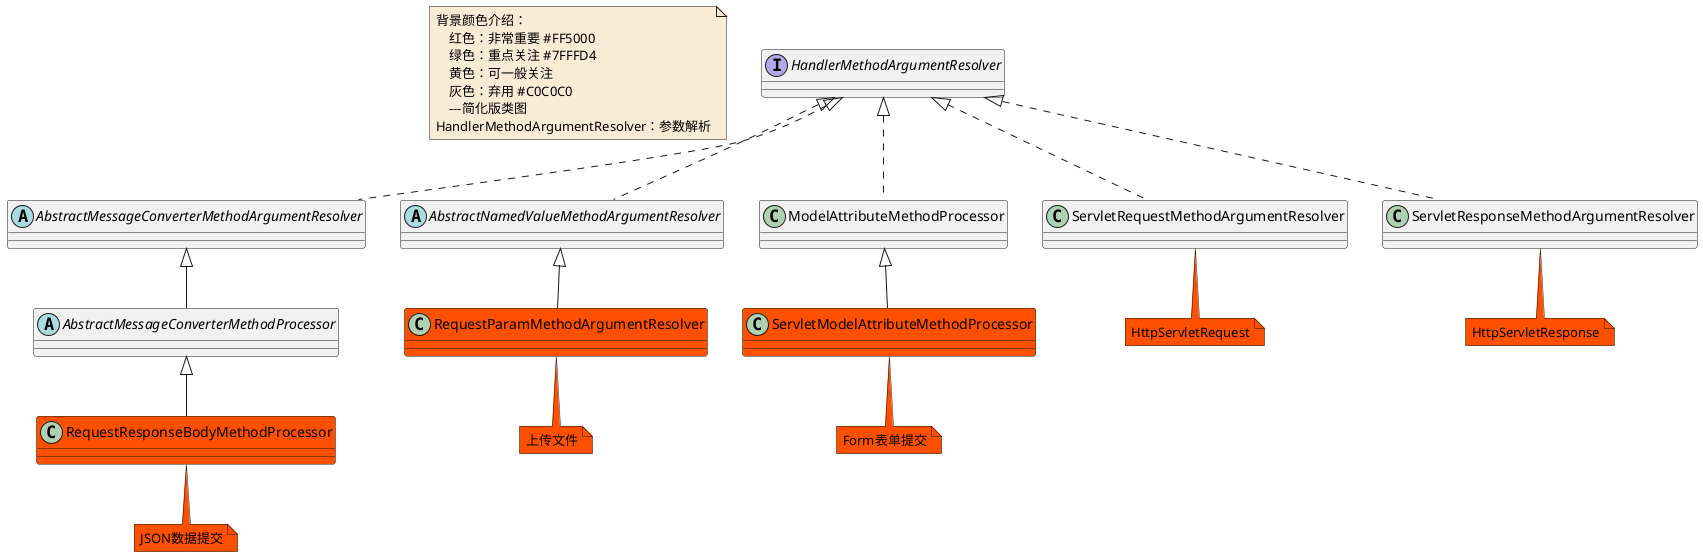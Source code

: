 @startuml

note  as N1 #FAEBD7
    背景颜色介绍：
        红色：非常重要 #FF5000
        绿色：重点关注 #7FFFD4
        黄色：可一般关注
        灰色：弃用 #C0C0C0
        ---简化版类图
    HandlerMethodArgumentResolver：参数解析
end note

interface HandlerMethodArgumentResolver
abstract class AbstractMessageConverterMethodArgumentResolver
abstract class AbstractMessageConverterMethodProcessor
abstract class AbstractNamedValueMethodArgumentResolver
class ModelAttributeMethodProcessor
class RequestParamMethodArgumentResolver #FF5000
note bottom #FF5000: 上传文件
class RequestResponseBodyMethodProcessor #FF5000
note bottom #FF5000: JSON数据提交
class ServletModelAttributeMethodProcessor #FF5000
note bottom #FF5000: Form表单提交
class ServletRequestMethodArgumentResolver
note bottom #FF5000: HttpServletRequest
class ServletResponseMethodArgumentResolver
note bottom #FF5000: HttpServletResponse



AbstractMessageConverterMethodArgumentResolver <|-- AbstractMessageConverterMethodProcessor

AbstractMessageConverterMethodProcessor <|-- RequestResponseBodyMethodProcessor

AbstractNamedValueMethodArgumentResolver <|-- RequestParamMethodArgumentResolver

HandlerMethodArgumentResolver <|.. AbstractMessageConverterMethodArgumentResolver
HandlerMethodArgumentResolver <|.. AbstractNamedValueMethodArgumentResolver
HandlerMethodArgumentResolver <|.. ModelAttributeMethodProcessor
HandlerMethodArgumentResolver <|.. ServletRequestMethodArgumentResolver
HandlerMethodArgumentResolver <|.. ServletResponseMethodArgumentResolver


ModelAttributeMethodProcessor <|-- ServletModelAttributeMethodProcessor

@enduml